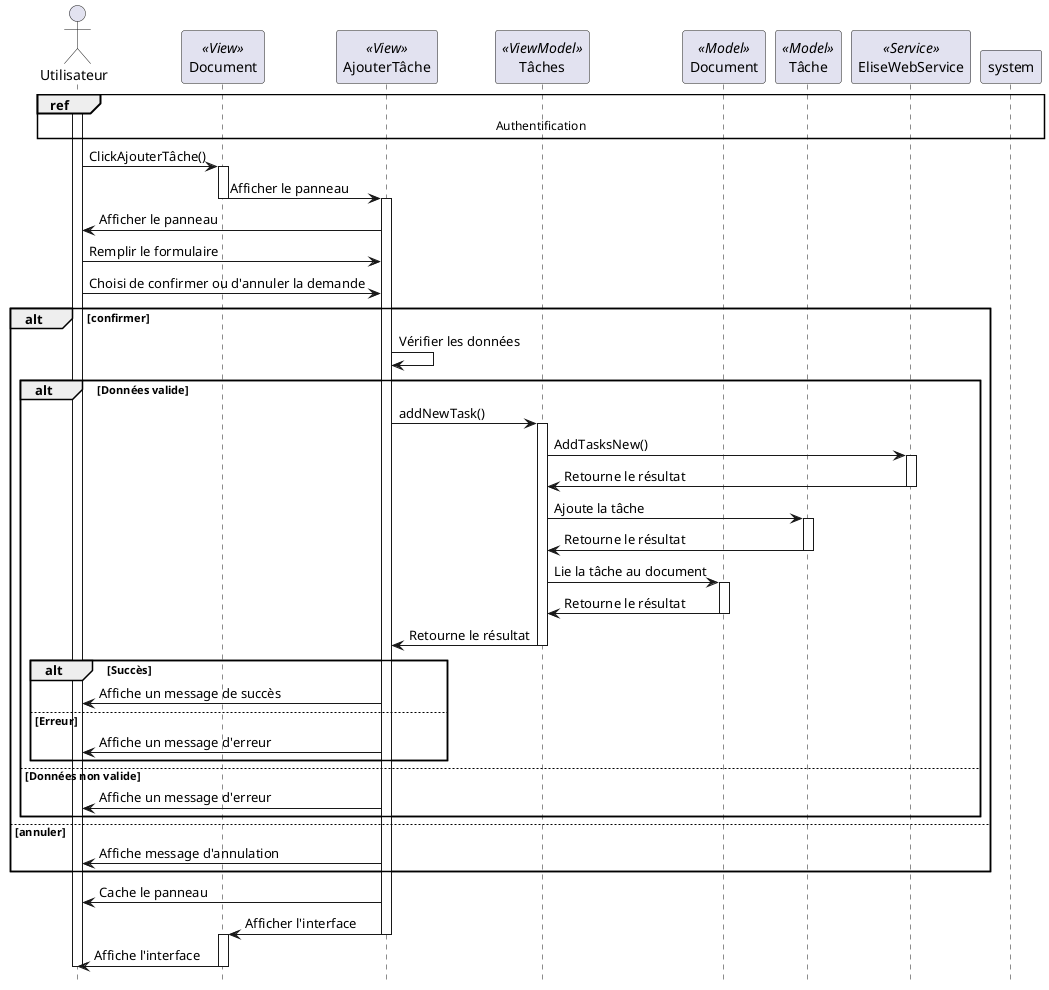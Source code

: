 @startuml sequence_add_task

hide footbox


actor "Utilisateur" as user
participant "Document" as docView << View >>
participant "AjouterTâche" as addTask << View >>
participant "Tâches" as taskVm << ViewModel >>
participant "Document" as docM << Model >>
participant "Tâche" as taskM << Model >>
participant "EliseWebService" as ws << Service >>



ref over user, system,docView,addTask,taskVm,docM,taskM,ws : Authentification
activate user
user -> docView: ClickAjouterTâche()
activate docView
docView -> addTask: Afficher le panneau
deactivate docView
activate addTask
addTask -> user: Afficher le panneau 
user -> addTask: Remplir le formulaire
user -> addTask: Choisi de confirmer ou d'annuler la demande

alt confirmer
addTask -> addTask: Vérifier les données
alt Données valide
addTask -> taskVm: addNewTask()
activate taskVm
taskVm -> ws: AddTasksNew()
activate ws
ws -> taskVm: Retourne le résultat
deactivate ws
taskVm -> taskM: Ajoute la tâche
activate taskM
taskM -> taskVm: Retourne le résultat
deactivate taskM
taskVm -> docM: Lie la tâche au document
activate docM
docM -> taskVm: Retourne le résultat
deactivate docM
taskVm -> addTask: Retourne le résultat
deactivate taskVm
alt Succès
addTask -> user : Affiche un message de succès
else Erreur
addTask -> user : Affiche un message d'erreur
end
else Données non valide
activate addTask
addTask -> user : Affiche un message d'erreur
end
else annuler
  addTask -> user : Affiche message d'annulation
end

addTask -> user : Cache le panneau
addTask -> docView : Afficher l'interface
deactivate addTask
activate docView
docView -> user : Affiche l'interface
deactivate docView
deactivate user